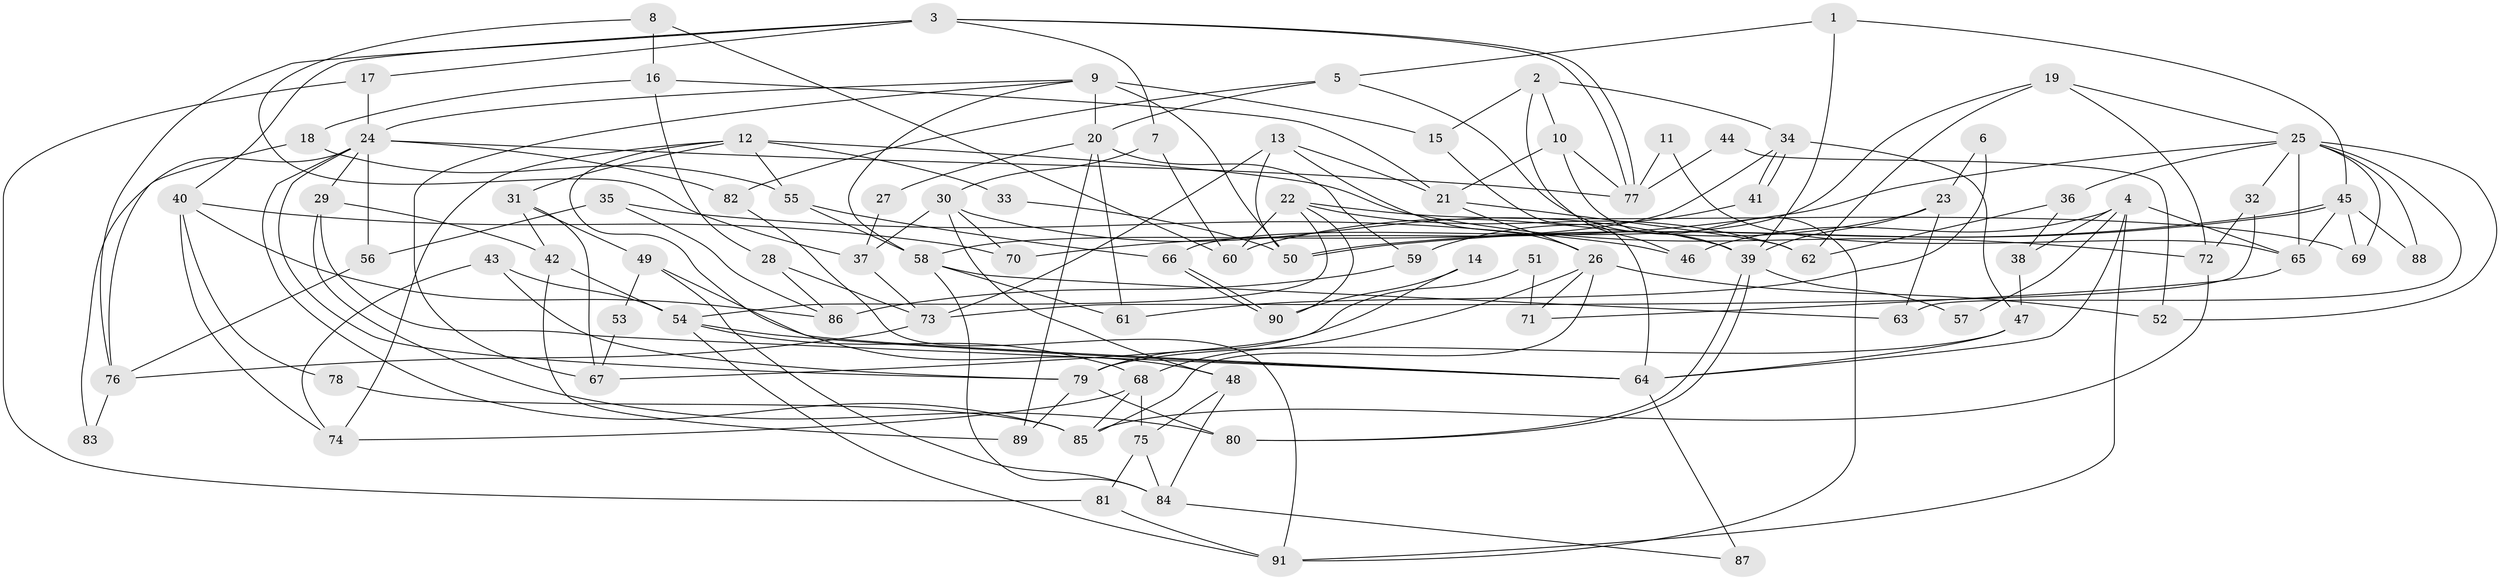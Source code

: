 // Generated by graph-tools (version 1.1) at 2025/50/03/09/25 03:50:13]
// undirected, 91 vertices, 182 edges
graph export_dot {
graph [start="1"]
  node [color=gray90,style=filled];
  1;
  2;
  3;
  4;
  5;
  6;
  7;
  8;
  9;
  10;
  11;
  12;
  13;
  14;
  15;
  16;
  17;
  18;
  19;
  20;
  21;
  22;
  23;
  24;
  25;
  26;
  27;
  28;
  29;
  30;
  31;
  32;
  33;
  34;
  35;
  36;
  37;
  38;
  39;
  40;
  41;
  42;
  43;
  44;
  45;
  46;
  47;
  48;
  49;
  50;
  51;
  52;
  53;
  54;
  55;
  56;
  57;
  58;
  59;
  60;
  61;
  62;
  63;
  64;
  65;
  66;
  67;
  68;
  69;
  70;
  71;
  72;
  73;
  74;
  75;
  76;
  77;
  78;
  79;
  80;
  81;
  82;
  83;
  84;
  85;
  86;
  87;
  88;
  89;
  90;
  91;
  1 -- 5;
  1 -- 45;
  1 -- 39;
  2 -- 34;
  2 -- 10;
  2 -- 15;
  2 -- 46;
  3 -- 77;
  3 -- 77;
  3 -- 76;
  3 -- 7;
  3 -- 17;
  3 -- 40;
  4 -- 65;
  4 -- 64;
  4 -- 38;
  4 -- 46;
  4 -- 57;
  4 -- 91;
  5 -- 82;
  5 -- 39;
  5 -- 20;
  6 -- 61;
  6 -- 23;
  7 -- 30;
  7 -- 60;
  8 -- 16;
  8 -- 60;
  8 -- 37;
  9 -- 24;
  9 -- 15;
  9 -- 20;
  9 -- 50;
  9 -- 58;
  9 -- 67;
  10 -- 21;
  10 -- 91;
  10 -- 77;
  11 -- 65;
  11 -- 77;
  12 -- 74;
  12 -- 72;
  12 -- 31;
  12 -- 33;
  12 -- 48;
  12 -- 55;
  13 -- 50;
  13 -- 26;
  13 -- 21;
  13 -- 73;
  14 -- 79;
  14 -- 90;
  15 -- 64;
  16 -- 21;
  16 -- 28;
  16 -- 18;
  17 -- 24;
  17 -- 81;
  18 -- 55;
  18 -- 76;
  19 -- 72;
  19 -- 66;
  19 -- 25;
  19 -- 62;
  20 -- 27;
  20 -- 59;
  20 -- 61;
  20 -- 89;
  21 -- 26;
  21 -- 62;
  22 -- 62;
  22 -- 54;
  22 -- 60;
  22 -- 69;
  22 -- 90;
  23 -- 60;
  23 -- 39;
  23 -- 63;
  24 -- 77;
  24 -- 79;
  24 -- 29;
  24 -- 56;
  24 -- 82;
  24 -- 83;
  24 -- 85;
  25 -- 63;
  25 -- 32;
  25 -- 36;
  25 -- 52;
  25 -- 65;
  25 -- 69;
  25 -- 70;
  25 -- 88;
  26 -- 68;
  26 -- 85;
  26 -- 52;
  26 -- 71;
  27 -- 37;
  28 -- 73;
  28 -- 86;
  29 -- 64;
  29 -- 42;
  29 -- 80;
  30 -- 70;
  30 -- 39;
  30 -- 37;
  30 -- 48;
  31 -- 42;
  31 -- 49;
  31 -- 67;
  32 -- 73;
  32 -- 72;
  33 -- 50;
  34 -- 41;
  34 -- 41;
  34 -- 58;
  34 -- 47;
  35 -- 46;
  35 -- 56;
  35 -- 86;
  36 -- 62;
  36 -- 38;
  37 -- 73;
  38 -- 47;
  39 -- 80;
  39 -- 80;
  39 -- 57;
  40 -- 74;
  40 -- 70;
  40 -- 78;
  40 -- 86;
  41 -- 59;
  42 -- 89;
  42 -- 54;
  43 -- 54;
  43 -- 79;
  43 -- 74;
  44 -- 77;
  44 -- 52;
  45 -- 69;
  45 -- 50;
  45 -- 50;
  45 -- 65;
  45 -- 88;
  47 -- 64;
  47 -- 79;
  48 -- 75;
  48 -- 84;
  49 -- 64;
  49 -- 53;
  49 -- 84;
  51 -- 67;
  51 -- 71;
  53 -- 67;
  54 -- 91;
  54 -- 64;
  54 -- 68;
  55 -- 58;
  55 -- 66;
  56 -- 76;
  58 -- 84;
  58 -- 61;
  58 -- 63;
  59 -- 86;
  64 -- 87;
  65 -- 71;
  66 -- 90;
  66 -- 90;
  68 -- 75;
  68 -- 74;
  68 -- 85;
  72 -- 85;
  73 -- 76;
  75 -- 84;
  75 -- 81;
  76 -- 83;
  78 -- 85;
  79 -- 80;
  79 -- 89;
  81 -- 91;
  82 -- 91;
  84 -- 87;
}

